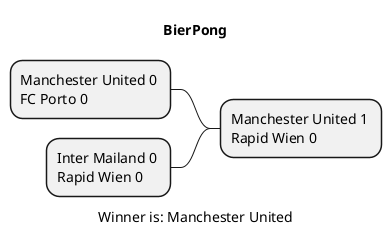 @startmindmap BierPong.png
title BierPong

- Manchester United 1 \nRapid Wien 0

-- Manchester United 0 \nFC Porto 0

-- Inter Mailand 0 \nRapid Wien 0
caption Winner is: Manchester United
@endmindmap
